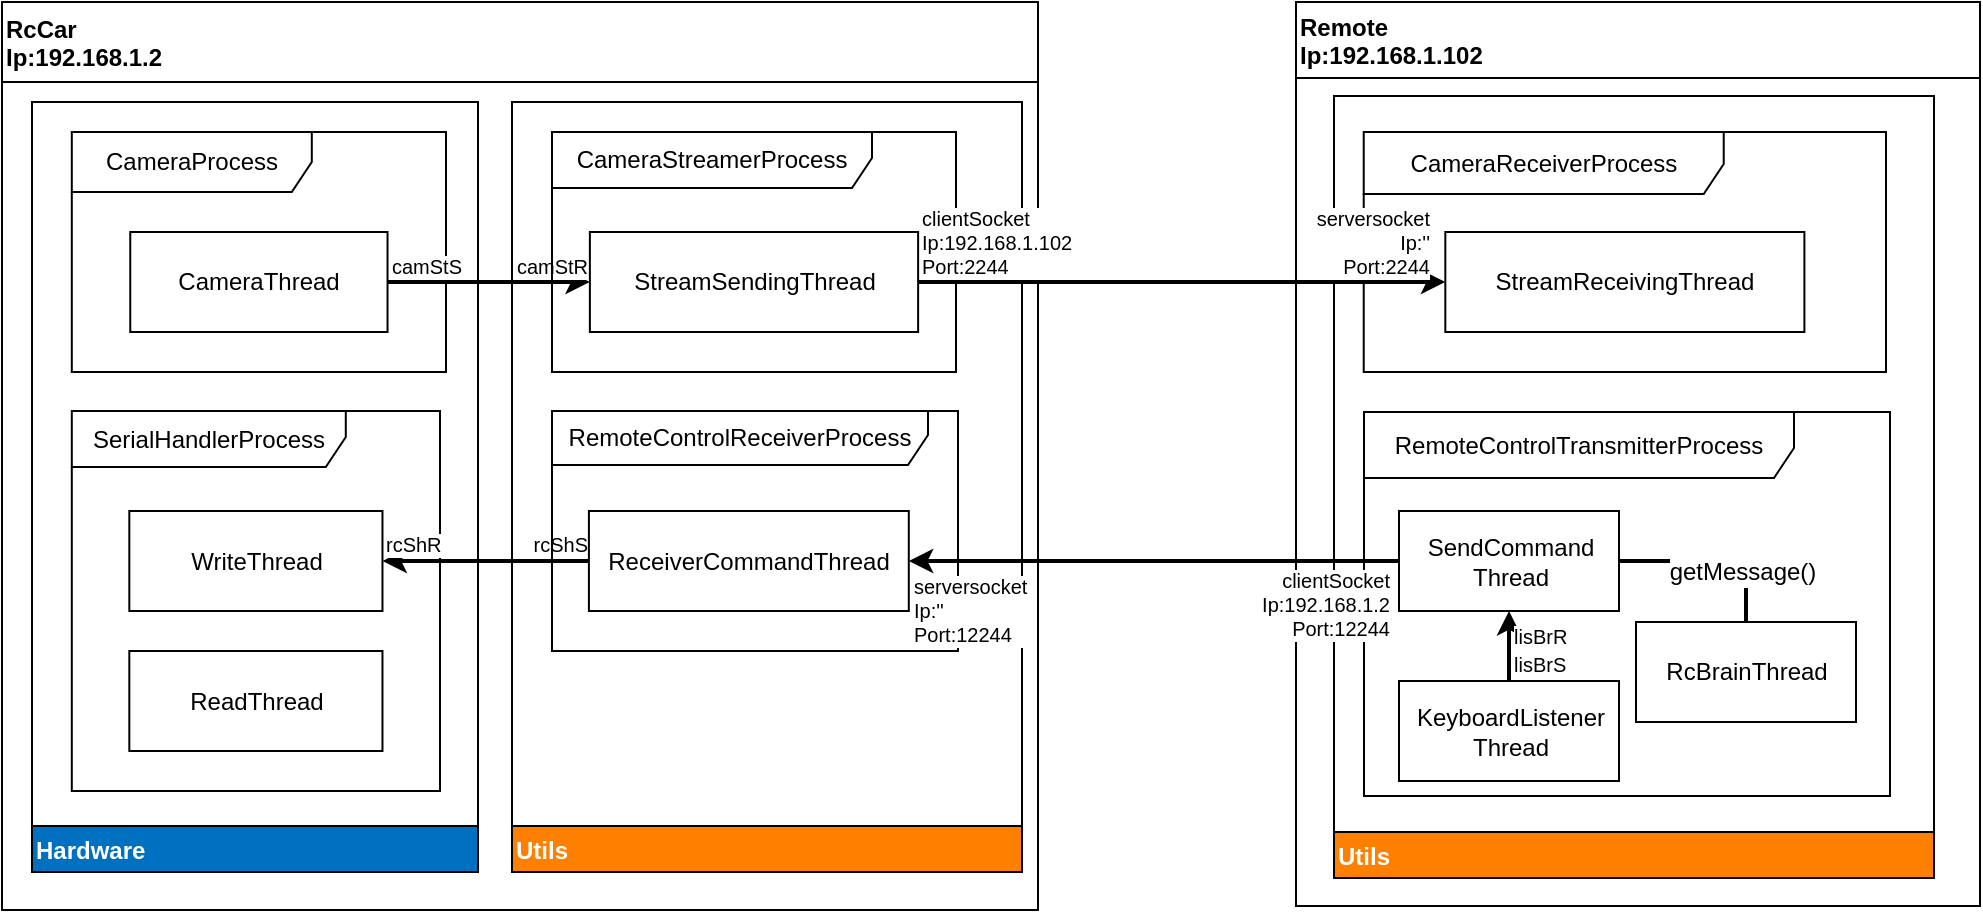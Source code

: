 <mxfile version="14.7.4" pages="2"><diagram id="1W7IgRokuArix0bwpVJN" name="Page-1"><mxGraphModel dx="785" dy="-964" grid="0" gridSize="10" guides="1" tooltips="1" connect="1" arrows="1" fold="1" page="0" pageScale="1" pageWidth="850" pageHeight="1100" math="0" shadow="0"><root><mxCell id="xhM27A_UwB-jaijrdCDq-0"/><mxCell id="xhM27A_UwB-jaijrdCDq-1" parent="xhM27A_UwB-jaijrdCDq-0"/><mxCell id="2qHCYL0VppPiW-c7dspq-0" value="RcCar&#xA;Ip:192.168.1.2" style="swimlane;labelBackgroundColor=#ffffff;align=left;fontStyle=1;startSize=40;" vertex="1" parent="xhM27A_UwB-jaijrdCDq-1"><mxGeometry x="578" y="1869" width="518" height="454" as="geometry"><mxRectangle x="-60" y="90" width="81" height="23" as="alternateBounds"/></mxGeometry></mxCell><mxCell id="2qHCYL0VppPiW-c7dspq-1" value="Hardware" style="swimlane;labelBackgroundColor=none;fillColor=#0070c0;gradientColor=none;align=left;fontColor=#FFFFFF;direction=west;" vertex="1" parent="2qHCYL0VppPiW-c7dspq-0"><mxGeometry x="15" y="50" width="223" height="385" as="geometry"><mxRectangle x="17" y="24" width="110" height="23" as="alternateBounds"/></mxGeometry></mxCell><mxCell id="2qHCYL0VppPiW-c7dspq-2" value="" style="group;fillColor=#ffffff;" vertex="1" connectable="0" parent="2qHCYL0VppPiW-c7dspq-1"><mxGeometry x="19.9" y="15" width="187.1" height="120" as="geometry"/></mxCell><mxCell id="2qHCYL0VppPiW-c7dspq-3" value="" style="group" vertex="1" connectable="0" parent="2qHCYL0VppPiW-c7dspq-2"><mxGeometry width="187.1" height="120" as="geometry"/></mxCell><mxCell id="2qHCYL0VppPiW-c7dspq-4" value="CameraProcess" style="shape=umlFrame;whiteSpace=wrap;html=1;width=120;height=30;" vertex="1" parent="2qHCYL0VppPiW-c7dspq-3"><mxGeometry width="187.1" height="120" as="geometry"/></mxCell><mxCell id="2qHCYL0VppPiW-c7dspq-5" value="CameraThread" style="html=1;" vertex="1" parent="2qHCYL0VppPiW-c7dspq-3"><mxGeometry x="29.234" y="50" width="128.631" height="50" as="geometry"/></mxCell><mxCell id="2qHCYL0VppPiW-c7dspq-6" value="" style="group" vertex="1" connectable="0" parent="2qHCYL0VppPiW-c7dspq-1"><mxGeometry x="19.9" y="154.5" width="184.1" height="190" as="geometry"/></mxCell><mxCell id="2qHCYL0VppPiW-c7dspq-7" value="SerialHandlerProcess" style="shape=umlFrame;whiteSpace=wrap;html=1;width=137;height=28;" vertex="1" parent="2qHCYL0VppPiW-c7dspq-6"><mxGeometry width="184.1" height="190" as="geometry"/></mxCell><mxCell id="2qHCYL0VppPiW-c7dspq-8" value="ReadThread" style="html=1;" vertex="1" parent="2qHCYL0VppPiW-c7dspq-6"><mxGeometry x="28.766" y="120" width="126.569" height="50" as="geometry"/></mxCell><mxCell id="2qHCYL0VppPiW-c7dspq-9" value="WriteThread" style="html=1;" vertex="1" parent="2qHCYL0VppPiW-c7dspq-6"><mxGeometry x="28.766" y="50" width="126.569" height="50" as="geometry"/></mxCell><mxCell id="2qHCYL0VppPiW-c7dspq-10" value="" style="endArrow=classic;html=1;edgeStyle=orthogonalEdgeStyle;strokeColor=#000000;strokeWidth=2;endFill=1;rounded=0;" edge="1" parent="2qHCYL0VppPiW-c7dspq-0" source="2qHCYL0VppPiW-c7dspq-5" target="2qHCYL0VppPiW-c7dspq-22"><mxGeometry relative="1" as="geometry"><mxPoint x="437" y="105" as="sourcePoint"/><mxPoint x="552" y="105" as="targetPoint"/></mxGeometry></mxCell><mxCell id="2qHCYL0VppPiW-c7dspq-11" value="camStS" style="resizable=0;html=1;align=left;verticalAlign=bottom;labelBackgroundColor=#ffffff;fontSize=10;labelBorderColor=none;" connectable="0" vertex="1" parent="2qHCYL0VppPiW-c7dspq-10"><mxGeometry x="-1" relative="1" as="geometry"/></mxCell><mxCell id="2qHCYL0VppPiW-c7dspq-12" value="camStR" style="resizable=0;html=1;align=right;verticalAlign=bottom;labelBackgroundColor=#ffffff;fontSize=10;" connectable="0" vertex="1" parent="2qHCYL0VppPiW-c7dspq-10"><mxGeometry x="1" relative="1" as="geometry"/></mxCell><mxCell id="2qHCYL0VppPiW-c7dspq-13" value="" style="endArrow=classic;html=1;edgeStyle=orthogonalEdgeStyle;strokeColor=#000000;strokeWidth=2;endFill=1;rounded=0;entryX=1;entryY=0.5;entryDx=0;entryDy=0;exitX=0;exitY=0.5;exitDx=0;exitDy=0;" edge="1" parent="2qHCYL0VppPiW-c7dspq-0" source="2qHCYL0VppPiW-c7dspq-19" target="2qHCYL0VppPiW-c7dspq-9"><mxGeometry relative="1" as="geometry"><mxPoint x="302" y="390" as="sourcePoint"/><mxPoint x="417" y="390" as="targetPoint"/></mxGeometry></mxCell><mxCell id="2qHCYL0VppPiW-c7dspq-14" value="rcShS" style="resizable=0;html=1;align=right;verticalAlign=bottom;labelBackgroundColor=#ffffff;fontSize=10;" connectable="0" vertex="1" parent="2qHCYL0VppPiW-c7dspq-13"><mxGeometry x="-1" relative="1" as="geometry"/></mxCell><mxCell id="2qHCYL0VppPiW-c7dspq-15" value="rcShR" style="resizable=0;html=1;align=left;verticalAlign=bottom;labelBackgroundColor=#ffffff;fontSize=10;" connectable="0" vertex="1" parent="2qHCYL0VppPiW-c7dspq-13"><mxGeometry x="1" relative="1" as="geometry"/></mxCell><mxCell id="2qHCYL0VppPiW-c7dspq-16" value="Utils" style="swimlane;labelBackgroundColor=none;fillColor=#FF8000;gradientColor=none;fontColor=#FFFFFF;align=left;direction=west;" vertex="1" parent="2qHCYL0VppPiW-c7dspq-0"><mxGeometry x="255" y="50" width="255" height="385" as="geometry"><mxRectangle x="246" y="50" width="52" height="23" as="alternateBounds"/></mxGeometry></mxCell><mxCell id="2qHCYL0VppPiW-c7dspq-17" value="" style="group" vertex="1" connectable="0" parent="2qHCYL0VppPiW-c7dspq-16"><mxGeometry x="20" y="154.5" width="203" height="120" as="geometry"/></mxCell><mxCell id="2qHCYL0VppPiW-c7dspq-18" value="RemoteControlReceiverProcess" style="shape=umlFrame;whiteSpace=wrap;html=1;width=188;height=27;" vertex="1" parent="2qHCYL0VppPiW-c7dspq-17"><mxGeometry width="203" height="120" as="geometry"/></mxCell><mxCell id="2qHCYL0VppPiW-c7dspq-19" value="ReceiverCommandThread" style="html=1;" vertex="1" parent="2qHCYL0VppPiW-c7dspq-17"><mxGeometry x="18.455" y="50" width="159.939" height="50" as="geometry"/></mxCell><mxCell id="2qHCYL0VppPiW-c7dspq-20" value="" style="group" vertex="1" connectable="0" parent="2qHCYL0VppPiW-c7dspq-16"><mxGeometry x="20" y="15" width="202" height="120" as="geometry"/></mxCell><mxCell id="2qHCYL0VppPiW-c7dspq-21" value="CameraStreamerProcess" style="shape=umlFrame;whiteSpace=wrap;html=1;width=160;height=28;" vertex="1" parent="2qHCYL0VppPiW-c7dspq-20"><mxGeometry width="202" height="120" as="geometry"/></mxCell><mxCell id="2qHCYL0VppPiW-c7dspq-22" value="StreamSendingThread" style="html=1;" vertex="1" parent="2qHCYL0VppPiW-c7dspq-20"><mxGeometry x="18.938" y="50" width="164.125" height="50" as="geometry"/></mxCell><mxCell id="2qHCYL0VppPiW-c7dspq-23" value="Remote&#xA;Ip:192.168.1.102" style="swimlane;labelBackgroundColor=#ffffff;align=left;startSize=38;" vertex="1" parent="xhM27A_UwB-jaijrdCDq-1"><mxGeometry x="1225" y="1869" width="342" height="452" as="geometry"><mxRectangle x="395" y="90" width="166" height="38" as="alternateBounds"/></mxGeometry></mxCell><mxCell id="2qHCYL0VppPiW-c7dspq-24" value="Utils" style="swimlane;labelBackgroundColor=none;fillColor=#FF8000;gradientColor=none;fontColor=#FFFFFF;align=left;direction=west;" vertex="1" parent="2qHCYL0VppPiW-c7dspq-23"><mxGeometry x="19" y="47" width="300" height="391" as="geometry"><mxRectangle x="19" y="47" width="52" height="23" as="alternateBounds"/></mxGeometry></mxCell><mxCell id="2qHCYL0VppPiW-c7dspq-25" value="" style="group" vertex="1" connectable="0" parent="2qHCYL0VppPiW-c7dspq-24"><mxGeometry x="14.86" y="18" width="261.14" height="120" as="geometry"/></mxCell><mxCell id="2qHCYL0VppPiW-c7dspq-26" value="CameraReceiverProcess" style="shape=umlFrame;whiteSpace=wrap;html=1;width=180;height=31;" vertex="1" parent="2qHCYL0VppPiW-c7dspq-25"><mxGeometry width="261.14" height="120" as="geometry"/></mxCell><mxCell id="2qHCYL0VppPiW-c7dspq-27" value="StreamReceivingThread" style="html=1;" vertex="1" parent="2qHCYL0VppPiW-c7dspq-25"><mxGeometry x="40.803" y="50" width="179.534" height="50" as="geometry"/></mxCell><mxCell id="2qHCYL0VppPiW-c7dspq-28" value="" style="group" vertex="1" connectable="0" parent="2qHCYL0VppPiW-c7dspq-24"><mxGeometry x="15" y="158" width="263" height="192" as="geometry"/></mxCell><mxCell id="2qHCYL0VppPiW-c7dspq-29" value="RemoteControlTransmitterProcess" style="shape=umlFrame;whiteSpace=wrap;html=1;width=215;height=33;" vertex="1" parent="2qHCYL0VppPiW-c7dspq-28"><mxGeometry width="263" height="192" as="geometry"/></mxCell><mxCell id="2qHCYL0VppPiW-c7dspq-30" value="&lt;div&gt;SendCommand&lt;/div&gt;&lt;div&gt;Thread&lt;/div&gt;" style="html=1;" vertex="1" parent="2qHCYL0VppPiW-c7dspq-28"><mxGeometry x="17.5" y="49.5" width="110" height="50" as="geometry"/></mxCell><mxCell id="2qHCYL0VppPiW-c7dspq-31" value="&lt;div align=&quot;center&quot;&gt;KeyboardListener&lt;br&gt;&lt;/div&gt;Thread" style="html=1;labelBackgroundColor=#ffffff;align=center;" vertex="1" parent="2qHCYL0VppPiW-c7dspq-28"><mxGeometry x="17.5" y="134.5" width="110" height="50" as="geometry"/></mxCell><mxCell id="2qHCYL0VppPiW-c7dspq-32" value="RcBrainThread" style="html=1;labelBackgroundColor=#ffffff;align=center;labelBorderColor=none;" vertex="1" parent="2qHCYL0VppPiW-c7dspq-28"><mxGeometry x="136" y="105" width="110" height="50" as="geometry"/></mxCell><mxCell id="2qHCYL0VppPiW-c7dspq-33" value="" style="endArrow=classic;html=1;edgeStyle=orthogonalEdgeStyle;strokeColor=#000000;strokeWidth=2;endFill=1;rounded=0;align=center;" edge="1" parent="2qHCYL0VppPiW-c7dspq-28" source="2qHCYL0VppPiW-c7dspq-31" target="2qHCYL0VppPiW-c7dspq-30"><mxGeometry relative="1" as="geometry"><mxPoint x="300" y="549.5" as="sourcePoint"/><mxPoint x="415" y="549.5" as="targetPoint"/></mxGeometry></mxCell><mxCell id="2qHCYL0VppPiW-c7dspq-34" value="lisBrS" style="resizable=0;html=1;align=left;verticalAlign=bottom;labelBackgroundColor=#ffffff;fontSize=10;" connectable="0" vertex="1" parent="2qHCYL0VppPiW-c7dspq-33"><mxGeometry x="-1" relative="1" as="geometry"/></mxCell><mxCell id="2qHCYL0VppPiW-c7dspq-35" value="lisBrR" style="resizable=0;html=1;align=left;verticalAlign=top;labelBackgroundColor=#ffffff;fontSize=10;" connectable="0" vertex="1" parent="2qHCYL0VppPiW-c7dspq-33"><mxGeometry x="1" relative="1" as="geometry"/></mxCell><mxCell id="2qHCYL0VppPiW-c7dspq-36" value="" style="endArrow=none;endFill=0;endSize=6;html=1;strokeColor=#000000;strokeWidth=2;align=center;edgeStyle=orthogonalEdgeStyle;entryX=1;entryY=0.5;entryDx=0;entryDy=0;exitX=0.5;exitY=0;exitDx=0;exitDy=0;" edge="1" parent="2qHCYL0VppPiW-c7dspq-28" source="2qHCYL0VppPiW-c7dspq-32" target="2qHCYL0VppPiW-c7dspq-30"><mxGeometry width="160" relative="1" as="geometry"><mxPoint x="749" y="410.5" as="sourcePoint"/><mxPoint x="460" y="549.5" as="targetPoint"/></mxGeometry></mxCell><mxCell id="2qHCYL0VppPiW-c7dspq-37" value="getMessage()" style="text;html=1;resizable=0;points=[];align=center;verticalAlign=middle;labelBackgroundColor=#ffffff;" vertex="1" connectable="0" parent="2qHCYL0VppPiW-c7dspq-36"><mxGeometry x="-0.295" y="5" relative="1" as="geometry"><mxPoint as="offset"/></mxGeometry></mxCell><mxCell id="2qHCYL0VppPiW-c7dspq-38" value="" style="endArrow=classic;html=1;edgeStyle=orthogonalEdgeStyle;strokeColor=#000000;strokeWidth=2;endFill=1;rounded=0;entryX=1;entryY=0.5;entryDx=0;entryDy=0;exitX=0;exitY=0.5;exitDx=0;exitDy=0;" edge="1" parent="xhM27A_UwB-jaijrdCDq-1" source="2qHCYL0VppPiW-c7dspq-30" target="2qHCYL0VppPiW-c7dspq-19"><mxGeometry relative="1" as="geometry"><mxPoint x="1180" y="2232.5" as="sourcePoint"/><mxPoint x="1334.857" y="2232.5" as="targetPoint"/></mxGeometry></mxCell><mxCell id="2qHCYL0VppPiW-c7dspq-39" value="&lt;div&gt;clientSocket&lt;/div&gt;&lt;div&gt;Ip:192.168.1.2&lt;/div&gt;&lt;div&gt;Port:12244&lt;br&gt;&lt;/div&gt;" style="resizable=0;html=1;align=right;verticalAlign=top;labelBackgroundColor=#ffffff;fontSize=10;labelPosition=right;verticalLabelPosition=top;" connectable="0" vertex="1" parent="2qHCYL0VppPiW-c7dspq-38"><mxGeometry x="-1" relative="1" as="geometry"><mxPoint x="-4.5" y="-3" as="offset"/></mxGeometry></mxCell><mxCell id="2qHCYL0VppPiW-c7dspq-40" value="&lt;div&gt;serversocket&lt;/div&gt;&lt;div&gt;Ip:''&lt;/div&gt;&lt;div&gt;Port:12244&lt;/div&gt;" style="resizable=0;html=1;align=left;verticalAlign=top;labelBackgroundColor=#ffffff;fontSize=10;labelPosition=center;verticalLabelPosition=top;" connectable="0" vertex="1" parent="2qHCYL0VppPiW-c7dspq-38"><mxGeometry x="1" relative="1" as="geometry"/></mxCell><mxCell id="2qHCYL0VppPiW-c7dspq-41" value="" style="endArrow=classic;html=1;edgeStyle=orthogonalEdgeStyle;strokeColor=#000000;strokeWidth=2;endFill=1;rounded=0;" edge="1" parent="xhM27A_UwB-jaijrdCDq-1" source="2qHCYL0VppPiW-c7dspq-22" target="2qHCYL0VppPiW-c7dspq-27"><mxGeometry relative="1" as="geometry"><mxPoint x="1280" y="2063" as="sourcePoint"/><mxPoint x="1395" y="2063" as="targetPoint"/></mxGeometry></mxCell><mxCell id="2qHCYL0VppPiW-c7dspq-42" value="&lt;div&gt;clientSocket&lt;/div&gt;&lt;div&gt;Ip:192.168.1.102&lt;/div&gt;&lt;div&gt;Port:2244&lt;br&gt;&lt;/div&gt;" style="resizable=0;html=1;align=left;verticalAlign=bottom;labelBackgroundColor=#ffffff;fontSize=10;labelPosition=right;verticalLabelPosition=top;" connectable="0" vertex="1" parent="2qHCYL0VppPiW-c7dspq-41"><mxGeometry x="-1" relative="1" as="geometry"/></mxCell><mxCell id="2qHCYL0VppPiW-c7dspq-43" value="&lt;div&gt;serversocket&lt;/div&gt;&lt;div&gt;Ip:''&lt;/div&gt;&lt;div&gt;Port:2244&lt;/div&gt;" style="resizable=0;html=1;align=right;verticalAlign=bottom;labelBackgroundColor=#ffffff;fontSize=10;labelPosition=center;verticalLabelPosition=top;" connectable="0" vertex="1" parent="2qHCYL0VppPiW-c7dspq-41"><mxGeometry x="1" relative="1" as="geometry"><mxPoint x="-7.5" as="offset"/></mxGeometry></mxCell></root></mxGraphModel></diagram><diagram name="CameraSpoofer" id="hTbsOvl6_M2nRyMk-XLU"><mxGraphModel dx="2222" dy="763" grid="0" gridSize="10" guides="1" tooltips="1" connect="1" arrows="1" fold="1" page="0" pageScale="1" pageWidth="850" pageHeight="1100" math="0" shadow="0"><root><mxCell id="zhJ0k5xSkrLSd0n-PgSQ-0"/><mxCell id="zhJ0k5xSkrLSd0n-PgSQ-1" parent="zhJ0k5xSkrLSd0n-PgSQ-0"/><mxCell id="RsFUDqTlUcjYN4I2y9NN-0" value="RcCar&#xA;Ip:192.168.1.2" style="swimlane;labelBackgroundColor=#ffffff;align=left;fontStyle=1;startSize=40;" parent="zhJ0k5xSkrLSd0n-PgSQ-1" vertex="1"><mxGeometry x="-800" y="70" width="530" height="250" as="geometry"><mxRectangle x="-60" y="90" width="81" height="23" as="alternateBounds"/></mxGeometry></mxCell><mxCell id="RsFUDqTlUcjYN4I2y9NN-16" value="Utils" style="swimlane;labelBackgroundColor=none;fillColor=#FF8000;gradientColor=none;fontColor=#FFFFFF;align=left;direction=west;" parent="RsFUDqTlUcjYN4I2y9NN-0" vertex="1"><mxGeometry x="30" y="50" width="480" height="180" as="geometry"><mxRectangle x="246" y="50" width="52" height="23" as="alternateBounds"/></mxGeometry></mxCell><mxCell id="RsFUDqTlUcjYN4I2y9NN-2" value="" style="group;fillColor=#ffffff;" parent="RsFUDqTlUcjYN4I2y9NN-16" vertex="1" connectable="0"><mxGeometry x="19.897" y="15" width="160" height="120" as="geometry"/></mxCell><mxCell id="RsFUDqTlUcjYN4I2y9NN-3" value="" style="group" parent="RsFUDqTlUcjYN4I2y9NN-2" vertex="1" connectable="0"><mxGeometry width="160" height="120" as="geometry"/></mxCell><mxCell id="RsFUDqTlUcjYN4I2y9NN-4" value="CameraSpooferProcess" style="shape=umlFrame;whiteSpace=wrap;html=1;width=150;height=25;" parent="RsFUDqTlUcjYN4I2y9NN-3" vertex="1"><mxGeometry width="160" height="120" as="geometry"/></mxCell><mxCell id="RsFUDqTlUcjYN4I2y9NN-5" value="VideoPlayerThread" style="html=1;" parent="RsFUDqTlUcjYN4I2y9NN-3" vertex="1"><mxGeometry x="25" y="50" width="110" height="50" as="geometry"/></mxCell><mxCell id="RsFUDqTlUcjYN4I2y9NN-20" value="" style="group" parent="RsFUDqTlUcjYN4I2y9NN-16" vertex="1" connectable="0"><mxGeometry x="240" y="15" width="220" height="120" as="geometry"/></mxCell><mxCell id="RsFUDqTlUcjYN4I2y9NN-21" value="CameraStreamerProcess" style="shape=umlFrame;whiteSpace=wrap;html=1;width=150;height=25;" parent="RsFUDqTlUcjYN4I2y9NN-20" vertex="1"><mxGeometry width="220" height="120" as="geometry"/></mxCell><mxCell id="RsFUDqTlUcjYN4I2y9NN-22" value="StreamSendingThread" style="html=1;" parent="RsFUDqTlUcjYN4I2y9NN-20" vertex="1"><mxGeometry x="20.625" y="50" width="178.75" height="50" as="geometry"/></mxCell><mxCell id="RsFUDqTlUcjYN4I2y9NN-10" value="" style="endArrow=classic;html=1;edgeStyle=orthogonalEdgeStyle;strokeColor=#000000;strokeWidth=2;endFill=1;rounded=0;" parent="RsFUDqTlUcjYN4I2y9NN-16" source="RsFUDqTlUcjYN4I2y9NN-5" target="RsFUDqTlUcjYN4I2y9NN-22" edge="1"><mxGeometry relative="1" as="geometry"><mxPoint x="407" y="55" as="sourcePoint"/><mxPoint x="522" y="55" as="targetPoint"/></mxGeometry></mxCell><mxCell id="RsFUDqTlUcjYN4I2y9NN-11" value="camStS" style="resizable=0;html=1;align=left;verticalAlign=bottom;labelBackgroundColor=#ffffff;fontSize=10;labelBorderColor=none;" parent="RsFUDqTlUcjYN4I2y9NN-10" connectable="0" vertex="1"><mxGeometry x="-1" relative="1" as="geometry"/></mxCell><mxCell id="RsFUDqTlUcjYN4I2y9NN-12" value="camStR" style="resizable=0;html=1;align=right;verticalAlign=bottom;labelBackgroundColor=#ffffff;fontSize=10;" parent="RsFUDqTlUcjYN4I2y9NN-10" connectable="0" vertex="1"><mxGeometry x="1" relative="1" as="geometry"/></mxCell></root></mxGraphModel></diagram></mxfile>